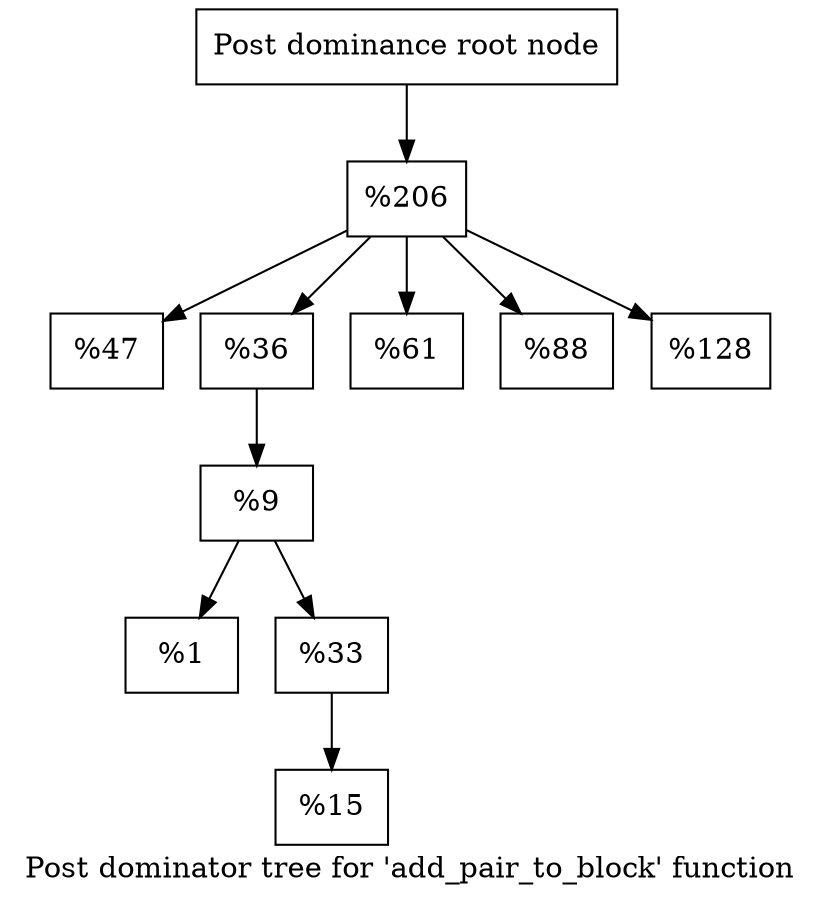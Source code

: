 digraph "Post dominator tree for 'add_pair_to_block' function" {
	label="Post dominator tree for 'add_pair_to_block' function";

	Node0xfb5ac0 [shape=record,label="{Post dominance root node}"];
	Node0xfb5ac0 -> Node0xfb59c0;
	Node0xfb59c0 [shape=record,label="{%206}"];
	Node0xfb59c0 -> Node0xfb5980;
	Node0xfb59c0 -> Node0x1358b40;
	Node0xfb59c0 -> Node0x1329060;
	Node0xfb59c0 -> Node0x12aa350;
	Node0xfb59c0 -> Node0x10f4b50;
	Node0xfb5980 [shape=record,label="{%47}"];
	Node0x1358b40 [shape=record,label="{%36}"];
	Node0x1358b40 -> Node0x10d35e0;
	Node0x10d35e0 [shape=record,label="{%9}"];
	Node0x10d35e0 -> Node0x10b8130;
	Node0x10d35e0 -> Node0x1326080;
	Node0x10b8130 [shape=record,label="{%1}"];
	Node0x1326080 [shape=record,label="{%33}"];
	Node0x1326080 -> Node0x1263df0;
	Node0x1263df0 [shape=record,label="{%15}"];
	Node0x1329060 [shape=record,label="{%61}"];
	Node0x12aa350 [shape=record,label="{%88}"];
	Node0x10f4b50 [shape=record,label="{%128}"];
}
